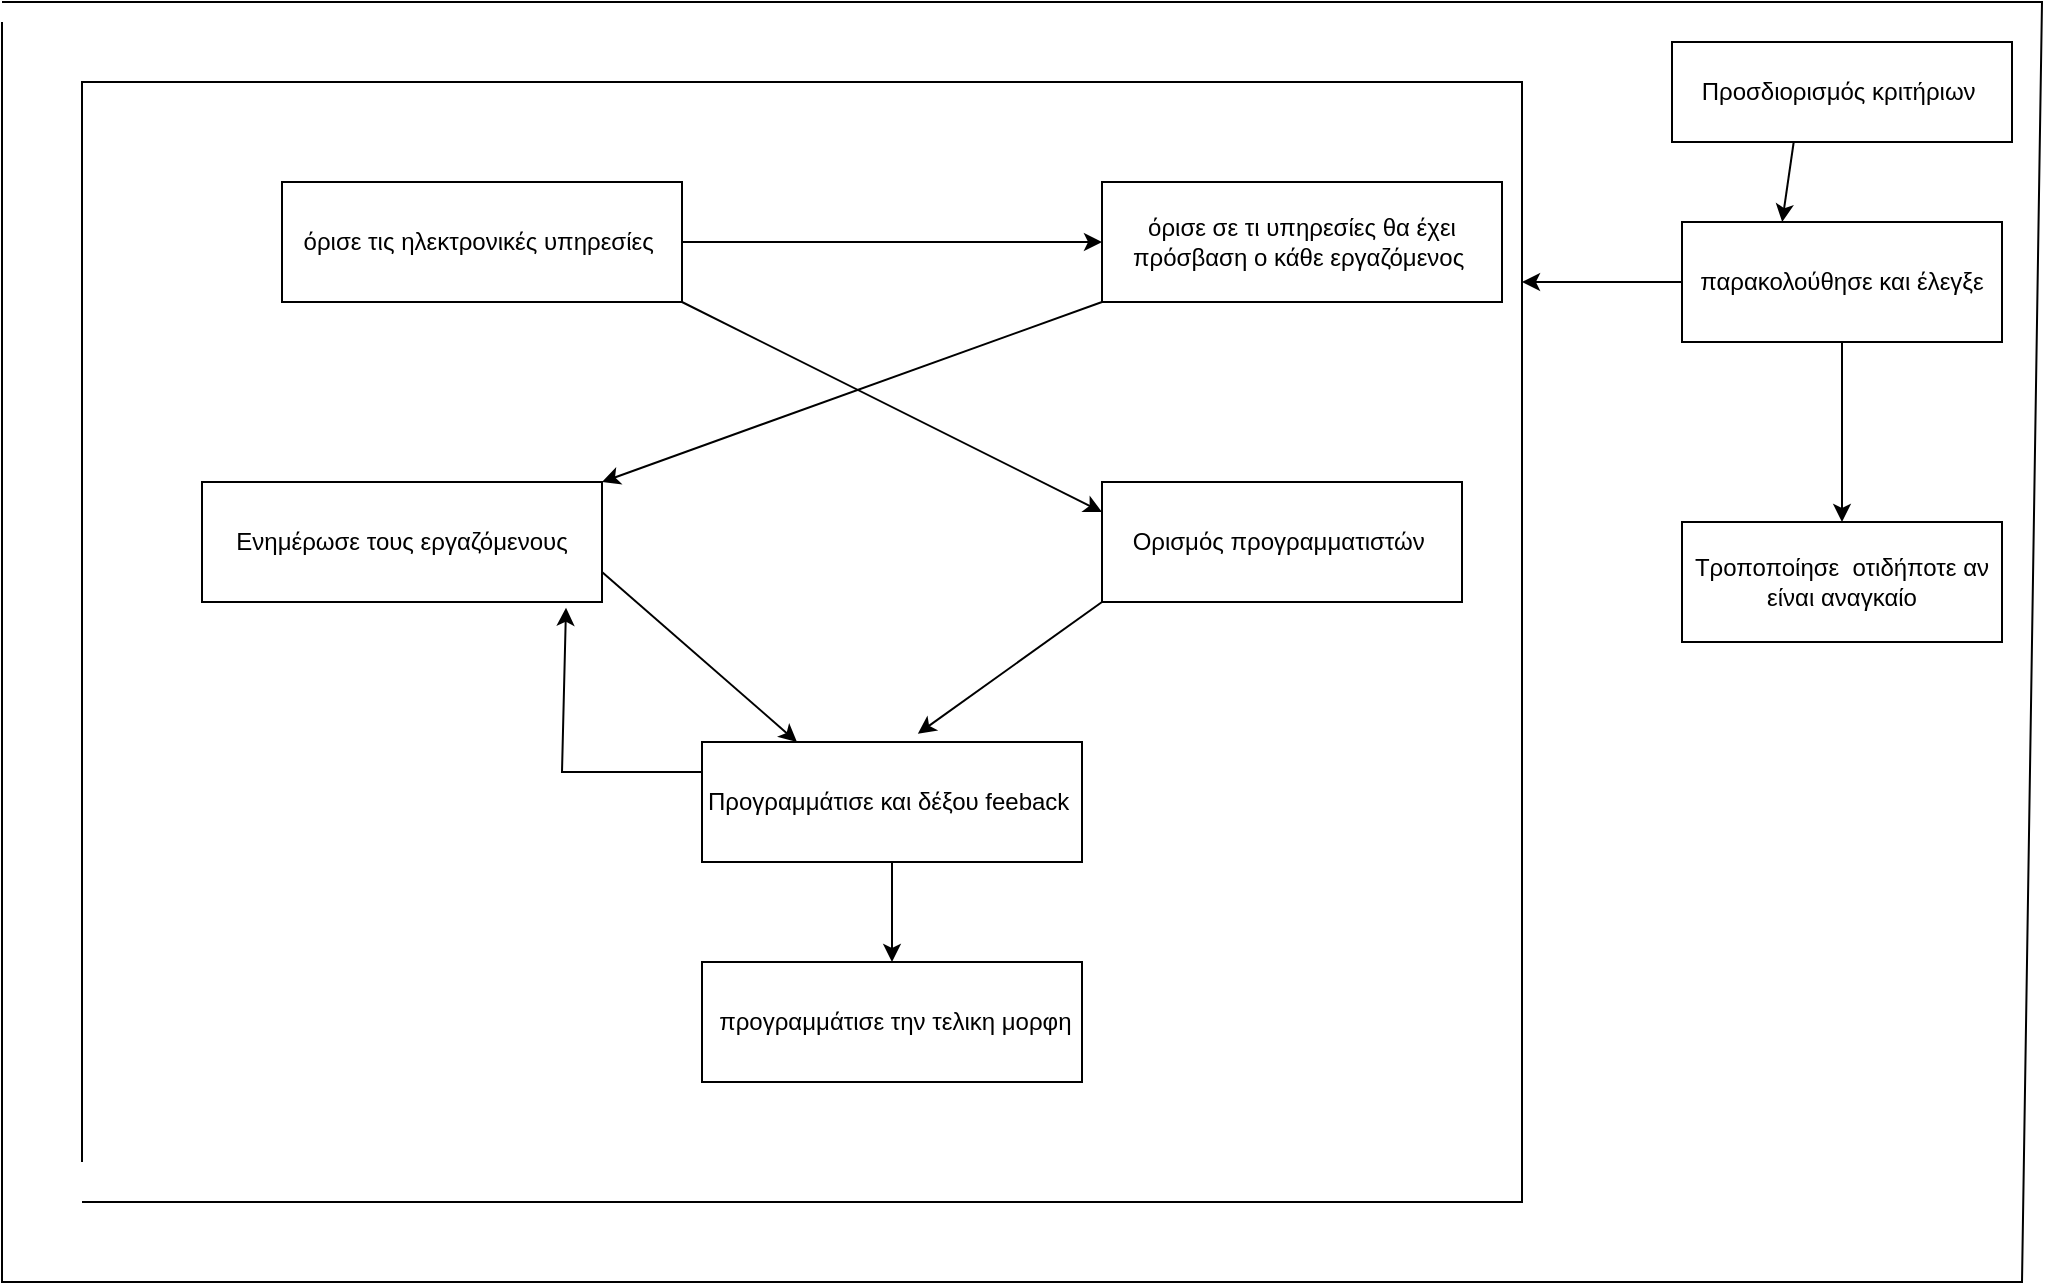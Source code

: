 <mxfile version="21.3.2" type="github">
  <diagram name="Σελίδα-1" id="RnyMKa6uYo8wfqKTMDjT">
    <mxGraphModel dx="1513" dy="712" grid="1" gridSize="10" guides="1" tooltips="1" connect="1" arrows="1" fold="1" page="1" pageScale="1" pageWidth="3300" pageHeight="4681" math="0" shadow="0">
      <root>
        <mxCell id="0" />
        <mxCell id="1" parent="0" />
        <mxCell id="7ovYymC-5ZYo1Sts3X1_-1" value="" style="endArrow=none;html=1;rounded=0;" edge="1" parent="1">
          <mxGeometry width="50" height="50" relative="1" as="geometry">
            <mxPoint x="240" y="700" as="sourcePoint" />
            <mxPoint x="240" y="720" as="targetPoint" />
            <Array as="points">
              <mxPoint x="240" y="160" />
              <mxPoint x="960" y="160" />
              <mxPoint x="960" y="720" />
            </Array>
          </mxGeometry>
        </mxCell>
        <UserObject label="Ορισμός προγραμματιστών&amp;nbsp;" treeRoot="1" id="7ovYymC-5ZYo1Sts3X1_-20">
          <mxCell style="whiteSpace=wrap;html=1;align=center;treeFolding=1;treeMoving=1;newEdgeStyle={&quot;edgeStyle&quot;:&quot;elbowEdgeStyle&quot;,&quot;startArrow&quot;:&quot;none&quot;,&quot;endArrow&quot;:&quot;none&quot;};" vertex="1" parent="1">
            <mxGeometry x="750" y="360" width="180" height="60" as="geometry" />
          </mxCell>
        </UserObject>
        <UserObject label="όρισε τις ηλεκτρονικές υπηρεσίες&amp;nbsp;" treeRoot="1" id="7ovYymC-5ZYo1Sts3X1_-21">
          <mxCell style="whiteSpace=wrap;html=1;align=center;treeFolding=1;treeMoving=1;newEdgeStyle={&quot;edgeStyle&quot;:&quot;elbowEdgeStyle&quot;,&quot;startArrow&quot;:&quot;none&quot;,&quot;endArrow&quot;:&quot;none&quot;};" vertex="1" parent="1">
            <mxGeometry x="340" y="210" width="200" height="60" as="geometry" />
          </mxCell>
        </UserObject>
        <UserObject label="όρισε σε τι υπηρεσίες θα έχει πρόσβαση ο κάθε εργαζόμενος&amp;nbsp;" treeRoot="1" id="7ovYymC-5ZYo1Sts3X1_-22">
          <mxCell style="whiteSpace=wrap;html=1;align=center;treeFolding=1;treeMoving=1;newEdgeStyle={&quot;edgeStyle&quot;:&quot;elbowEdgeStyle&quot;,&quot;startArrow&quot;:&quot;none&quot;,&quot;endArrow&quot;:&quot;none&quot;};" vertex="1" parent="1">
            <mxGeometry x="750" y="210" width="200" height="60" as="geometry" />
          </mxCell>
        </UserObject>
        <UserObject label="Ενημέρωσε τους εργαζόμενους" treeRoot="1" id="7ovYymC-5ZYo1Sts3X1_-23">
          <mxCell style="whiteSpace=wrap;html=1;align=center;treeFolding=1;treeMoving=1;newEdgeStyle={&quot;edgeStyle&quot;:&quot;elbowEdgeStyle&quot;,&quot;startArrow&quot;:&quot;none&quot;,&quot;endArrow&quot;:&quot;none&quot;};" vertex="1" parent="1">
            <mxGeometry x="300" y="360" width="200" height="60" as="geometry" />
          </mxCell>
        </UserObject>
        <UserObject label="Προγραμμάτισε και δέξου feeback&amp;nbsp;" treeRoot="1" id="7ovYymC-5ZYo1Sts3X1_-24">
          <mxCell style="whiteSpace=wrap;html=1;align=center;treeFolding=1;treeMoving=1;newEdgeStyle={&quot;edgeStyle&quot;:&quot;elbowEdgeStyle&quot;,&quot;startArrow&quot;:&quot;none&quot;,&quot;endArrow&quot;:&quot;none&quot;};" vertex="1" parent="1">
            <mxGeometry x="550" y="490" width="190" height="60" as="geometry" />
          </mxCell>
        </UserObject>
        <UserObject label="&amp;nbsp;προγραμμάτισε την τελικη μορφη" treeRoot="1" id="7ovYymC-5ZYo1Sts3X1_-26">
          <mxCell style="whiteSpace=wrap;html=1;align=center;treeFolding=1;treeMoving=1;newEdgeStyle={&quot;edgeStyle&quot;:&quot;elbowEdgeStyle&quot;,&quot;startArrow&quot;:&quot;none&quot;,&quot;endArrow&quot;:&quot;none&quot;};" vertex="1" parent="1">
            <mxGeometry x="550" y="600" width="190" height="60" as="geometry" />
          </mxCell>
        </UserObject>
        <mxCell id="7ovYymC-5ZYo1Sts3X1_-28" value="" style="endArrow=classic;html=1;rounded=0;entryX=0;entryY=0.5;entryDx=0;entryDy=0;exitX=1;exitY=0.5;exitDx=0;exitDy=0;" edge="1" parent="1" source="7ovYymC-5ZYo1Sts3X1_-21" target="7ovYymC-5ZYo1Sts3X1_-22">
          <mxGeometry width="50" height="50" relative="1" as="geometry">
            <mxPoint x="610" y="260" as="sourcePoint" />
            <mxPoint x="660" y="210" as="targetPoint" />
          </mxGeometry>
        </mxCell>
        <mxCell id="7ovYymC-5ZYo1Sts3X1_-30" value="" style="endArrow=classic;html=1;rounded=0;exitX=1;exitY=1;exitDx=0;exitDy=0;entryX=0;entryY=0.25;entryDx=0;entryDy=0;" edge="1" parent="1" source="7ovYymC-5ZYo1Sts3X1_-21" target="7ovYymC-5ZYo1Sts3X1_-20">
          <mxGeometry width="50" height="50" relative="1" as="geometry">
            <mxPoint x="560" y="330" as="sourcePoint" />
            <mxPoint x="610" y="280" as="targetPoint" />
          </mxGeometry>
        </mxCell>
        <mxCell id="7ovYymC-5ZYo1Sts3X1_-31" value="" style="endArrow=classic;html=1;rounded=0;entryX=0.568;entryY=-0.068;entryDx=0;entryDy=0;entryPerimeter=0;exitX=0;exitY=1;exitDx=0;exitDy=0;" edge="1" parent="1" source="7ovYymC-5ZYo1Sts3X1_-20" target="7ovYymC-5ZYo1Sts3X1_-24">
          <mxGeometry width="50" height="50" relative="1" as="geometry">
            <mxPoint x="590" y="460" as="sourcePoint" />
            <mxPoint x="640" y="410" as="targetPoint" />
          </mxGeometry>
        </mxCell>
        <mxCell id="7ovYymC-5ZYo1Sts3X1_-32" value="" style="endArrow=classic;html=1;rounded=0;entryX=0.25;entryY=0;entryDx=0;entryDy=0;exitX=1;exitY=0.75;exitDx=0;exitDy=0;" edge="1" parent="1" source="7ovYymC-5ZYo1Sts3X1_-23" target="7ovYymC-5ZYo1Sts3X1_-24">
          <mxGeometry width="50" height="50" relative="1" as="geometry">
            <mxPoint x="610" y="350" as="sourcePoint" />
            <mxPoint x="630" y="400" as="targetPoint" />
            <Array as="points" />
          </mxGeometry>
        </mxCell>
        <mxCell id="7ovYymC-5ZYo1Sts3X1_-33" value="" style="endArrow=classic;html=1;rounded=0;exitX=0.5;exitY=1;exitDx=0;exitDy=0;entryX=0.5;entryY=0;entryDx=0;entryDy=0;" edge="1" parent="1" source="7ovYymC-5ZYo1Sts3X1_-24" target="7ovYymC-5ZYo1Sts3X1_-26">
          <mxGeometry width="50" height="50" relative="1" as="geometry">
            <mxPoint x="730" y="610" as="sourcePoint" />
            <mxPoint x="780" y="560" as="targetPoint" />
          </mxGeometry>
        </mxCell>
        <mxCell id="7ovYymC-5ZYo1Sts3X1_-34" value="" style="endArrow=classic;html=1;rounded=0;exitX=0;exitY=1;exitDx=0;exitDy=0;entryX=1;entryY=0;entryDx=0;entryDy=0;" edge="1" parent="1" source="7ovYymC-5ZYo1Sts3X1_-22" target="7ovYymC-5ZYo1Sts3X1_-23">
          <mxGeometry width="50" height="50" relative="1" as="geometry">
            <mxPoint x="600" y="410" as="sourcePoint" />
            <mxPoint x="570" y="360" as="targetPoint" />
          </mxGeometry>
        </mxCell>
        <mxCell id="7ovYymC-5ZYo1Sts3X1_-35" value="" style="endArrow=classic;html=1;rounded=0;exitX=0;exitY=0.25;exitDx=0;exitDy=0;entryX=0.91;entryY=1.048;entryDx=0;entryDy=0;entryPerimeter=0;" edge="1" parent="1" source="7ovYymC-5ZYo1Sts3X1_-24" target="7ovYymC-5ZYo1Sts3X1_-23">
          <mxGeometry width="50" height="50" relative="1" as="geometry">
            <mxPoint x="450" y="550" as="sourcePoint" />
            <mxPoint x="440" y="505" as="targetPoint" />
            <Array as="points">
              <mxPoint x="480" y="505" />
            </Array>
          </mxGeometry>
        </mxCell>
        <mxCell id="7ovYymC-5ZYo1Sts3X1_-36" value="" style="endArrow=none;html=1;rounded=0;" edge="1" parent="1">
          <mxGeometry width="50" height="50" relative="1" as="geometry">
            <mxPoint x="200" y="130" as="sourcePoint" />
            <mxPoint x="200" y="120" as="targetPoint" />
            <Array as="points">
              <mxPoint x="200" y="760" />
              <mxPoint x="1210" y="760" />
              <mxPoint x="1220" y="120" />
            </Array>
          </mxGeometry>
        </mxCell>
        <UserObject label="παρακολούθησε και έλεγξε" treeRoot="1" id="7ovYymC-5ZYo1Sts3X1_-38">
          <mxCell style="whiteSpace=wrap;html=1;align=center;treeFolding=1;treeMoving=1;newEdgeStyle={&quot;edgeStyle&quot;:&quot;elbowEdgeStyle&quot;,&quot;startArrow&quot;:&quot;none&quot;,&quot;endArrow&quot;:&quot;none&quot;};" vertex="1" parent="1">
            <mxGeometry x="1040" y="230" width="160" height="60" as="geometry" />
          </mxCell>
        </UserObject>
        <mxCell id="7ovYymC-5ZYo1Sts3X1_-39" value="" style="endArrow=classic;html=1;rounded=0;exitX=0;exitY=0.5;exitDx=0;exitDy=0;" edge="1" parent="1" source="7ovYymC-5ZYo1Sts3X1_-38">
          <mxGeometry width="50" height="50" relative="1" as="geometry">
            <mxPoint x="1020" y="370" as="sourcePoint" />
            <mxPoint x="960" y="260" as="targetPoint" />
          </mxGeometry>
        </mxCell>
        <UserObject label="Τροποποίησε&amp;nbsp; οτιδήποτε αν είναι αναγκαίο" treeRoot="1" id="7ovYymC-5ZYo1Sts3X1_-40">
          <mxCell style="whiteSpace=wrap;html=1;align=center;treeFolding=1;treeMoving=1;newEdgeStyle={&quot;edgeStyle&quot;:&quot;elbowEdgeStyle&quot;,&quot;startArrow&quot;:&quot;none&quot;,&quot;endArrow&quot;:&quot;none&quot;};" vertex="1" parent="1">
            <mxGeometry x="1040" y="380" width="160" height="60" as="geometry" />
          </mxCell>
        </UserObject>
        <mxCell id="7ovYymC-5ZYo1Sts3X1_-41" value="" style="endArrow=classic;html=1;rounded=0;entryX=0.5;entryY=0;entryDx=0;entryDy=0;exitX=0.5;exitY=1;exitDx=0;exitDy=0;" edge="1" parent="1" source="7ovYymC-5ZYo1Sts3X1_-38" target="7ovYymC-5ZYo1Sts3X1_-40">
          <mxGeometry width="50" height="50" relative="1" as="geometry">
            <mxPoint x="1080" y="360" as="sourcePoint" />
            <mxPoint x="1130" y="310" as="targetPoint" />
          </mxGeometry>
        </mxCell>
        <UserObject label="Προσδιορισμός κριτήριων&amp;nbsp;" treeRoot="1" id="7ovYymC-5ZYo1Sts3X1_-42">
          <mxCell style="whiteSpace=wrap;html=1;align=center;treeFolding=1;treeMoving=1;newEdgeStyle={&quot;edgeStyle&quot;:&quot;elbowEdgeStyle&quot;,&quot;startArrow&quot;:&quot;none&quot;,&quot;endArrow&quot;:&quot;none&quot;};" vertex="1" parent="1">
            <mxGeometry x="1035" y="140" width="170" height="50" as="geometry" />
          </mxCell>
        </UserObject>
        <mxCell id="7ovYymC-5ZYo1Sts3X1_-43" value="" style="endArrow=classic;html=1;rounded=0;entryX=0.313;entryY=0;entryDx=0;entryDy=0;entryPerimeter=0;exitX=0.358;exitY=1;exitDx=0;exitDy=0;exitPerimeter=0;" edge="1" parent="1" source="7ovYymC-5ZYo1Sts3X1_-42" target="7ovYymC-5ZYo1Sts3X1_-38">
          <mxGeometry width="50" height="50" relative="1" as="geometry">
            <mxPoint x="1020" y="220" as="sourcePoint" />
            <mxPoint x="1040" y="200" as="targetPoint" />
          </mxGeometry>
        </mxCell>
      </root>
    </mxGraphModel>
  </diagram>
</mxfile>
